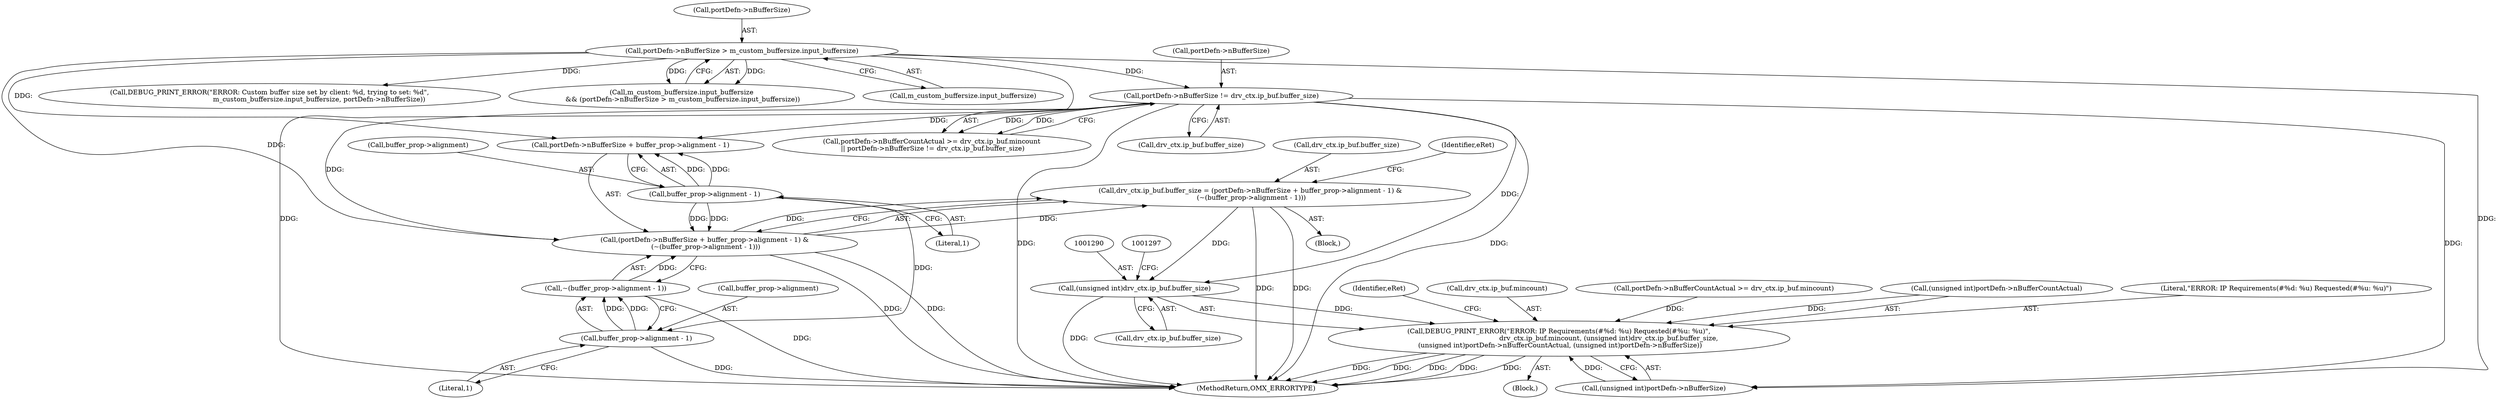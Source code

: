digraph "0_Android_560ccdb509a7b86186fac0fce1b25bd9a3e6a6e8_2@integer" {
"1001251" [label="(Call,drv_ctx.ip_buf.buffer_size = (portDefn->nBufferSize + buffer_prop->alignment - 1) &\n (~(buffer_prop->alignment - 1)))"];
"1001257" [label="(Call,(portDefn->nBufferSize + buffer_prop->alignment - 1) &\n (~(buffer_prop->alignment - 1)))"];
"1001222" [label="(Call,portDefn->nBufferSize != drv_ctx.ip_buf.buffer_size)"];
"1001191" [label="(Call,portDefn->nBufferSize > m_custom_buffersize.input_buffersize)"];
"1001262" [label="(Call,buffer_prop->alignment - 1)"];
"1001267" [label="(Call,~(buffer_prop->alignment - 1))"];
"1001268" [label="(Call,buffer_prop->alignment - 1)"];
"1001289" [label="(Call,(unsigned int)drv_ctx.ip_buf.buffer_size)"];
"1001282" [label="(Call,DEBUG_PRINT_ERROR(\"ERROR: IP Requirements(#%d: %u) Requested(#%u: %u)\",\n                                               drv_ctx.ip_buf.mincount, (unsigned int)drv_ctx.ip_buf.buffer_size,\n (unsigned int)portDefn->nBufferCountActual, (unsigned int)portDefn->nBufferSize))"];
"1001296" [label="(Call,(unsigned int)portDefn->nBufferCountActual)"];
"1001282" [label="(Call,DEBUG_PRINT_ERROR(\"ERROR: IP Requirements(#%d: %u) Requested(#%u: %u)\",\n                                               drv_ctx.ip_buf.mincount, (unsigned int)drv_ctx.ip_buf.buffer_size,\n (unsigned int)portDefn->nBufferCountActual, (unsigned int)portDefn->nBufferSize))"];
"1001263" [label="(Call,buffer_prop->alignment)"];
"1001281" [label="(Block,)"];
"1001251" [label="(Call,drv_ctx.ip_buf.buffer_size = (portDefn->nBufferSize + buffer_prop->alignment - 1) &\n (~(buffer_prop->alignment - 1)))"];
"1001222" [label="(Call,portDefn->nBufferSize != drv_ctx.ip_buf.buffer_size)"];
"1001283" [label="(Literal,\"ERROR: IP Requirements(#%d: %u) Requested(#%u: %u)\")"];
"1001199" [label="(Call,DEBUG_PRINT_ERROR(\"ERROR: Custom buffer size set by client: %d, trying to set: %d\",\n                                               m_custom_buffersize.input_buffersize, portDefn->nBufferSize))"];
"1001301" [label="(Call,(unsigned int)portDefn->nBufferSize)"];
"1001268" [label="(Call,buffer_prop->alignment - 1)"];
"1001291" [label="(Call,drv_ctx.ip_buf.buffer_size)"];
"1001258" [label="(Call,portDefn->nBufferSize + buffer_prop->alignment - 1)"];
"1001266" [label="(Literal,1)"];
"1001307" [label="(Identifier,eRet)"];
"1003102" [label="(MethodReturn,OMX_ERRORTYPE)"];
"1001284" [label="(Call,drv_ctx.ip_buf.mincount)"];
"1001226" [label="(Call,drv_ctx.ip_buf.buffer_size)"];
"1001262" [label="(Call,buffer_prop->alignment - 1)"];
"1001213" [label="(Call,portDefn->nBufferCountActual >= drv_ctx.ip_buf.mincount)"];
"1001267" [label="(Call,~(buffer_prop->alignment - 1))"];
"1001252" [label="(Call,drv_ctx.ip_buf.buffer_size)"];
"1001191" [label="(Call,portDefn->nBufferSize > m_custom_buffersize.input_buffersize)"];
"1001269" [label="(Call,buffer_prop->alignment)"];
"1001212" [label="(Call,portDefn->nBufferCountActual >= drv_ctx.ip_buf.mincount\n || portDefn->nBufferSize != drv_ctx.ip_buf.buffer_size)"];
"1001257" [label="(Call,(portDefn->nBufferSize + buffer_prop->alignment - 1) &\n (~(buffer_prop->alignment - 1)))"];
"1001187" [label="(Call,m_custom_buffersize.input_buffersize\n && (portDefn->nBufferSize > m_custom_buffersize.input_buffersize))"];
"1001272" [label="(Literal,1)"];
"1001274" [label="(Identifier,eRet)"];
"1001231" [label="(Block,)"];
"1001223" [label="(Call,portDefn->nBufferSize)"];
"1001195" [label="(Call,m_custom_buffersize.input_buffersize)"];
"1001192" [label="(Call,portDefn->nBufferSize)"];
"1001289" [label="(Call,(unsigned int)drv_ctx.ip_buf.buffer_size)"];
"1001251" -> "1001231"  [label="AST: "];
"1001251" -> "1001257"  [label="CFG: "];
"1001252" -> "1001251"  [label="AST: "];
"1001257" -> "1001251"  [label="AST: "];
"1001274" -> "1001251"  [label="CFG: "];
"1001251" -> "1003102"  [label="DDG: "];
"1001251" -> "1003102"  [label="DDG: "];
"1001257" -> "1001251"  [label="DDG: "];
"1001257" -> "1001251"  [label="DDG: "];
"1001251" -> "1001289"  [label="DDG: "];
"1001257" -> "1001267"  [label="CFG: "];
"1001258" -> "1001257"  [label="AST: "];
"1001267" -> "1001257"  [label="AST: "];
"1001257" -> "1003102"  [label="DDG: "];
"1001257" -> "1003102"  [label="DDG: "];
"1001222" -> "1001257"  [label="DDG: "];
"1001191" -> "1001257"  [label="DDG: "];
"1001262" -> "1001257"  [label="DDG: "];
"1001262" -> "1001257"  [label="DDG: "];
"1001267" -> "1001257"  [label="DDG: "];
"1001222" -> "1001212"  [label="AST: "];
"1001222" -> "1001226"  [label="CFG: "];
"1001223" -> "1001222"  [label="AST: "];
"1001226" -> "1001222"  [label="AST: "];
"1001212" -> "1001222"  [label="CFG: "];
"1001222" -> "1003102"  [label="DDG: "];
"1001222" -> "1003102"  [label="DDG: "];
"1001222" -> "1001212"  [label="DDG: "];
"1001222" -> "1001212"  [label="DDG: "];
"1001191" -> "1001222"  [label="DDG: "];
"1001222" -> "1001258"  [label="DDG: "];
"1001222" -> "1001289"  [label="DDG: "];
"1001222" -> "1001301"  [label="DDG: "];
"1001191" -> "1001187"  [label="AST: "];
"1001191" -> "1001195"  [label="CFG: "];
"1001192" -> "1001191"  [label="AST: "];
"1001195" -> "1001191"  [label="AST: "];
"1001187" -> "1001191"  [label="CFG: "];
"1001191" -> "1003102"  [label="DDG: "];
"1001191" -> "1001187"  [label="DDG: "];
"1001191" -> "1001187"  [label="DDG: "];
"1001191" -> "1001199"  [label="DDG: "];
"1001191" -> "1001258"  [label="DDG: "];
"1001191" -> "1001301"  [label="DDG: "];
"1001262" -> "1001258"  [label="AST: "];
"1001262" -> "1001266"  [label="CFG: "];
"1001263" -> "1001262"  [label="AST: "];
"1001266" -> "1001262"  [label="AST: "];
"1001258" -> "1001262"  [label="CFG: "];
"1001262" -> "1001258"  [label="DDG: "];
"1001262" -> "1001258"  [label="DDG: "];
"1001262" -> "1001268"  [label="DDG: "];
"1001267" -> "1001268"  [label="CFG: "];
"1001268" -> "1001267"  [label="AST: "];
"1001267" -> "1003102"  [label="DDG: "];
"1001268" -> "1001267"  [label="DDG: "];
"1001268" -> "1001267"  [label="DDG: "];
"1001268" -> "1001272"  [label="CFG: "];
"1001269" -> "1001268"  [label="AST: "];
"1001272" -> "1001268"  [label="AST: "];
"1001268" -> "1003102"  [label="DDG: "];
"1001289" -> "1001282"  [label="AST: "];
"1001289" -> "1001291"  [label="CFG: "];
"1001290" -> "1001289"  [label="AST: "];
"1001291" -> "1001289"  [label="AST: "];
"1001297" -> "1001289"  [label="CFG: "];
"1001289" -> "1003102"  [label="DDG: "];
"1001289" -> "1001282"  [label="DDG: "];
"1001282" -> "1001281"  [label="AST: "];
"1001282" -> "1001301"  [label="CFG: "];
"1001283" -> "1001282"  [label="AST: "];
"1001284" -> "1001282"  [label="AST: "];
"1001296" -> "1001282"  [label="AST: "];
"1001301" -> "1001282"  [label="AST: "];
"1001307" -> "1001282"  [label="CFG: "];
"1001282" -> "1003102"  [label="DDG: "];
"1001282" -> "1003102"  [label="DDG: "];
"1001282" -> "1003102"  [label="DDG: "];
"1001282" -> "1003102"  [label="DDG: "];
"1001282" -> "1003102"  [label="DDG: "];
"1001213" -> "1001282"  [label="DDG: "];
"1001296" -> "1001282"  [label="DDG: "];
"1001301" -> "1001282"  [label="DDG: "];
}
